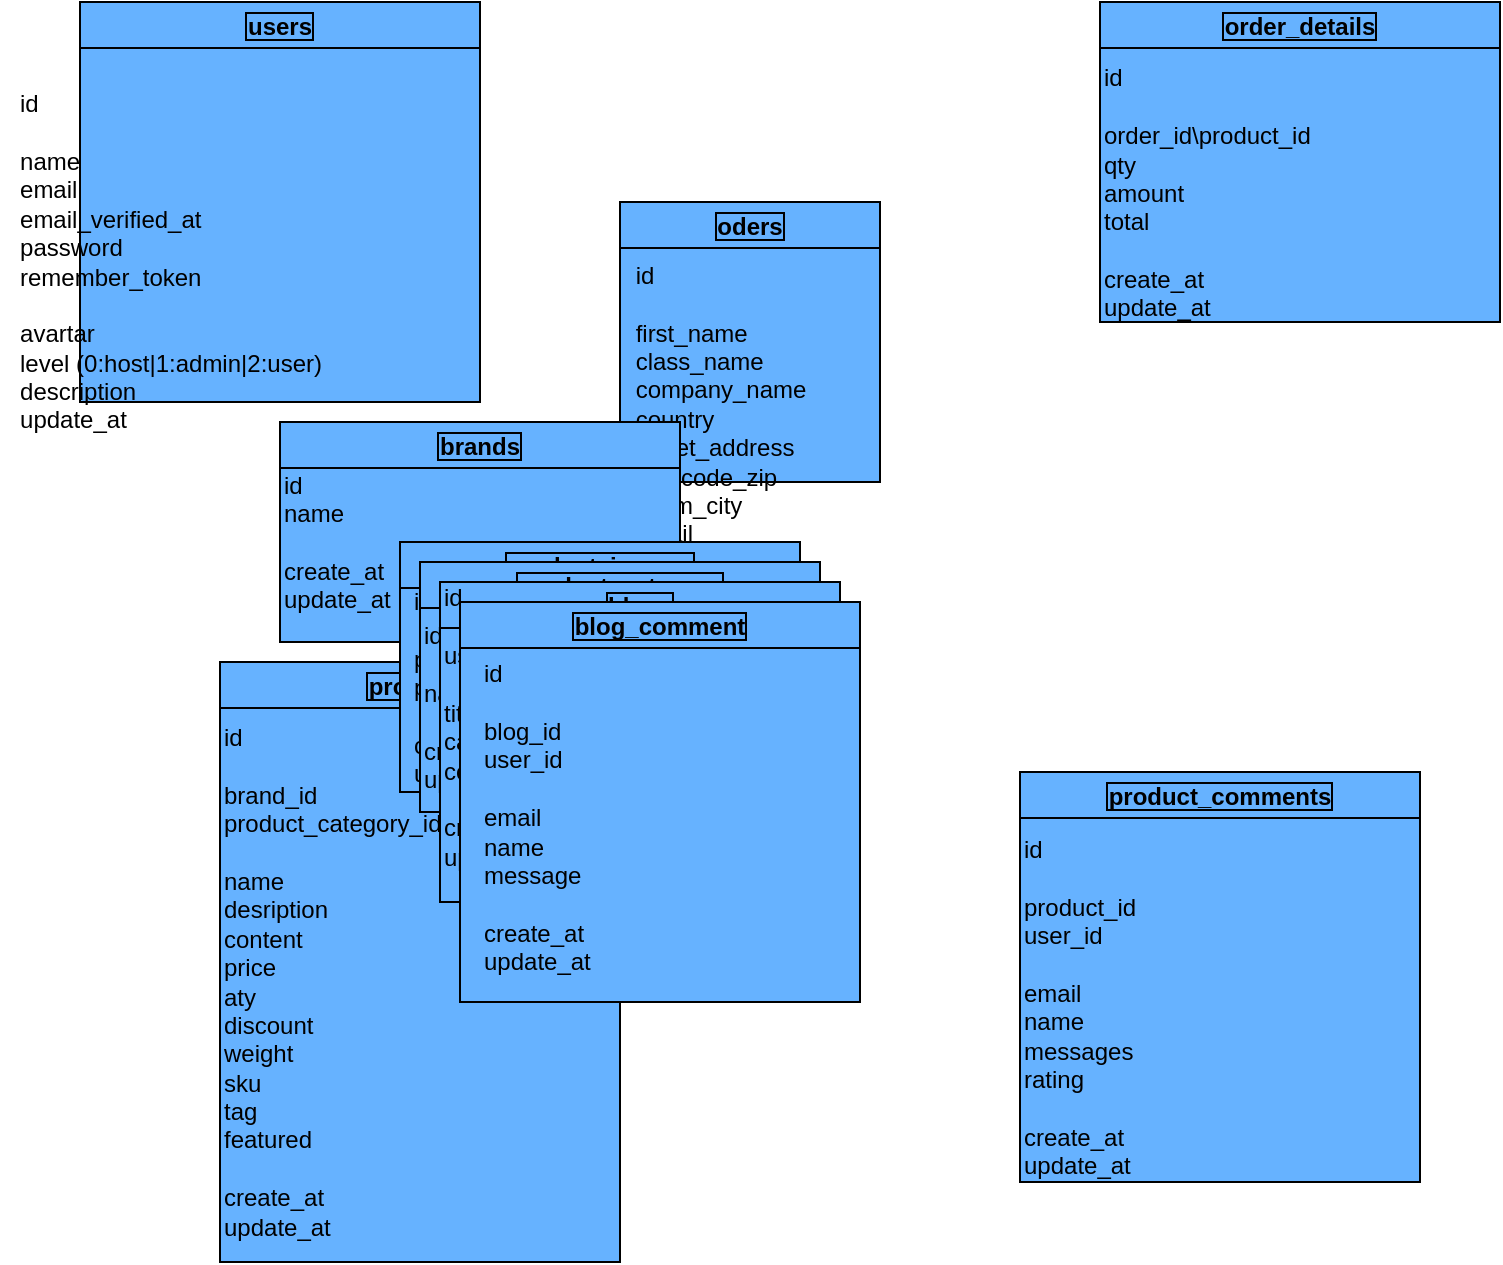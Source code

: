 <mxfile version="18.1.2" type="github">
  <diagram id="T4dnWcBQCs_vMEKI9DX1" name="Page-1">
    <mxGraphModel dx="1108" dy="482" grid="1" gridSize="10" guides="1" tooltips="1" connect="1" arrows="1" fold="1" page="1" pageScale="1" pageWidth="850" pageHeight="1100" math="0" shadow="0">
      <root>
        <mxCell id="0" />
        <mxCell id="1" parent="0" />
        <mxCell id="f3Y6MoSRswVl3ZdiLO-H-28" value="users" style="swimlane;rounded=0;shadow=0;glass=0;labelBackgroundColor=#66B2FF;labelBorderColor=default;sketch=0;fillColor=#66B2FF;gradientColor=#66B2FF;swimlaneFillColor=#66B2FF;" vertex="1" parent="1">
          <mxGeometry x="60" y="10" width="200" height="200" as="geometry" />
        </mxCell>
        <mxCell id="f3Y6MoSRswVl3ZdiLO-H-29" value="&lt;div style=&quot;text-align: left;&quot;&gt;&lt;span style=&quot;background-color: initial;&quot;&gt;id&lt;/span&gt;&lt;/div&gt;&lt;div style=&quot;text-align: left;&quot;&gt;&lt;br&gt;&lt;/div&gt;&lt;div style=&quot;text-align: left;&quot;&gt;&lt;span style=&quot;background-color: initial;&quot;&gt;name&lt;/span&gt;&lt;/div&gt;&lt;div style=&quot;text-align: left;&quot;&gt;&lt;span style=&quot;background-color: initial;&quot;&gt;email&lt;/span&gt;&lt;/div&gt;&lt;div style=&quot;text-align: left;&quot;&gt;&lt;span style=&quot;background-color: initial;&quot;&gt;email_verified_at&lt;/span&gt;&lt;/div&gt;&lt;div style=&quot;text-align: left;&quot;&gt;&lt;span style=&quot;background-color: initial;&quot;&gt;password&lt;/span&gt;&lt;/div&gt;&lt;div style=&quot;text-align: left;&quot;&gt;&lt;span style=&quot;background-color: initial;&quot;&gt;remember_token&lt;/span&gt;&lt;/div&gt;&lt;div style=&quot;text-align: left;&quot;&gt;&lt;span style=&quot;background-color: initial;&quot;&gt;&lt;br&gt;&lt;/span&gt;&lt;/div&gt;&lt;div style=&quot;text-align: left;&quot;&gt;&lt;span style=&quot;background-color: initial;&quot;&gt;avartar&lt;/span&gt;&lt;/div&gt;&lt;div style=&quot;text-align: left;&quot;&gt;&lt;span style=&quot;background-color: initial;&quot;&gt;level (0:host|1:admin|2:user)&lt;/span&gt;&lt;/div&gt;&lt;div style=&quot;text-align: left;&quot;&gt;&lt;span style=&quot;background-color: initial;&quot;&gt;description&lt;/span&gt;&lt;/div&gt;&lt;div style=&quot;text-align: left;&quot;&gt;&lt;span style=&quot;background-color: initial;&quot;&gt;update_at&lt;/span&gt;&lt;/div&gt;" style="text;html=1;align=center;verticalAlign=middle;resizable=0;points=[];autosize=1;strokeColor=none;fillColor=none;" vertex="1" parent="f3Y6MoSRswVl3ZdiLO-H-28">
          <mxGeometry x="-40" y="45" width="170" height="170" as="geometry" />
        </mxCell>
        <mxCell id="f3Y6MoSRswVl3ZdiLO-H-31" value="oders" style="swimlane;rounded=0;shadow=0;glass=0;labelBackgroundColor=#66B2FF;labelBorderColor=default;sketch=0;fillColor=#66B2FF;gradientColor=#66B2FF;swimlaneFillColor=#66B2FF;" vertex="1" parent="1">
          <mxGeometry x="330" y="110" width="130" height="140" as="geometry" />
        </mxCell>
        <mxCell id="f3Y6MoSRswVl3ZdiLO-H-32" value="&lt;div style=&quot;text-align: left;&quot;&gt;&lt;span style=&quot;background-color: initial;&quot;&gt;id&lt;/span&gt;&lt;/div&gt;&lt;div style=&quot;text-align: left;&quot;&gt;&lt;br&gt;&lt;/div&gt;&lt;div style=&quot;text-align: left;&quot;&gt;&lt;span style=&quot;background-color: initial;&quot;&gt;first_name&lt;/span&gt;&lt;/div&gt;&lt;div style=&quot;text-align: left;&quot;&gt;class_name&lt;span style=&quot;background-color: initial;&quot;&gt;&lt;br&gt;&lt;/span&gt;&lt;/div&gt;&lt;div style=&quot;text-align: left;&quot;&gt;company_name&lt;/div&gt;&lt;div style=&quot;text-align: left;&quot;&gt;country&lt;/div&gt;&lt;div style=&quot;text-align: left;&quot;&gt;street_address&lt;/div&gt;&lt;div style=&quot;text-align: left;&quot;&gt;postcode_zip&lt;/div&gt;&lt;div style=&quot;text-align: left;&quot;&gt;towm_city&lt;/div&gt;&lt;div style=&quot;text-align: left;&quot;&gt;email&lt;/div&gt;&lt;div style=&quot;text-align: left;&quot;&gt;phone&lt;/div&gt;&lt;div style=&quot;text-align: left;&quot;&gt;&lt;br&gt;&lt;/div&gt;&lt;div style=&quot;text-align: left;&quot;&gt;create_at&lt;/div&gt;&lt;div style=&quot;text-align: left;&quot;&gt;update_at&lt;/div&gt;" style="text;html=1;align=center;verticalAlign=middle;resizable=0;points=[];autosize=1;strokeColor=none;fillColor=none;" vertex="1" parent="f3Y6MoSRswVl3ZdiLO-H-31">
          <mxGeometry y="30" width="100" height="200" as="geometry" />
        </mxCell>
        <mxCell id="f3Y6MoSRswVl3ZdiLO-H-33" value="brands" style="swimlane;rounded=0;shadow=0;glass=0;labelBackgroundColor=#66B2FF;labelBorderColor=default;sketch=0;fillColor=#66B2FF;gradientColor=#66B2FF;swimlaneFillColor=#66B2FF;" vertex="1" parent="1">
          <mxGeometry x="160" y="220" width="200" height="110" as="geometry" />
        </mxCell>
        <mxCell id="f3Y6MoSRswVl3ZdiLO-H-34" value="&lt;div style=&quot;&quot;&gt;id&lt;/div&gt;&lt;div style=&quot;&quot;&gt;name&lt;/div&gt;&lt;div style=&quot;&quot;&gt;&lt;br&gt;&lt;/div&gt;&lt;div style=&quot;&quot;&gt;create_at&lt;/div&gt;&lt;div style=&quot;&quot;&gt;update_at&lt;/div&gt;" style="text;html=1;align=left;verticalAlign=middle;resizable=0;points=[];autosize=1;strokeColor=none;fillColor=none;" vertex="1" parent="f3Y6MoSRswVl3ZdiLO-H-33">
          <mxGeometry y="20" width="70" height="80" as="geometry" />
        </mxCell>
        <mxCell id="f3Y6MoSRswVl3ZdiLO-H-35" value="order_details" style="swimlane;rounded=0;shadow=0;glass=0;labelBackgroundColor=#66B2FF;labelBorderColor=default;sketch=0;fillColor=#66B2FF;gradientColor=#66B2FF;swimlaneFillColor=#66B2FF;" vertex="1" parent="1">
          <mxGeometry x="570" y="10" width="200" height="160" as="geometry" />
        </mxCell>
        <mxCell id="f3Y6MoSRswVl3ZdiLO-H-36" value="&lt;div style=&quot;&quot;&gt;id&lt;/div&gt;&lt;div style=&quot;&quot;&gt;&lt;br&gt;&lt;/div&gt;&lt;div style=&quot;&quot;&gt;order_id\product_id&lt;/div&gt;&lt;div style=&quot;&quot;&gt;qty&lt;/div&gt;&lt;div style=&quot;&quot;&gt;amount&lt;/div&gt;&lt;div style=&quot;&quot;&gt;total&lt;/div&gt;&lt;div style=&quot;&quot;&gt;&lt;br&gt;&lt;/div&gt;&lt;div style=&quot;&quot;&gt;create_at&lt;/div&gt;&lt;div style=&quot;&quot;&gt;update_at&lt;/div&gt;&lt;div style=&quot;&quot;&gt;&lt;br&gt;&lt;/div&gt;&lt;div style=&quot;&quot;&gt;&lt;br&gt;&lt;/div&gt;" style="text;html=1;align=left;verticalAlign=middle;resizable=0;points=[];autosize=1;strokeColor=none;fillColor=none;" vertex="1" parent="f3Y6MoSRswVl3ZdiLO-H-35">
          <mxGeometry y="30" width="120" height="160" as="geometry" />
        </mxCell>
        <mxCell id="f3Y6MoSRswVl3ZdiLO-H-37" value="products" style="swimlane;rounded=0;shadow=0;glass=0;labelBackgroundColor=#66B2FF;labelBorderColor=default;sketch=0;fillColor=#66B2FF;gradientColor=#66B2FF;swimlaneFillColor=#66B2FF;startSize=23;" vertex="1" parent="1">
          <mxGeometry x="130" y="340" width="200" height="300" as="geometry" />
        </mxCell>
        <mxCell id="f3Y6MoSRswVl3ZdiLO-H-38" value="id&lt;br&gt;&lt;br&gt;brand_id&lt;br&gt;product_category_id&lt;br&gt;&lt;br&gt;name&lt;br&gt;desription&lt;br&gt;content&lt;br&gt;price&lt;br&gt;aty&lt;br&gt;discount&lt;br&gt;weight&lt;br&gt;sku&lt;br&gt;tag&lt;br&gt;featured&lt;br&gt;&lt;br&gt;create_at&lt;br&gt;update_at&lt;br&gt;" style="text;html=1;align=left;verticalAlign=middle;resizable=0;points=[];autosize=1;strokeColor=none;fillColor=none;" vertex="1" parent="f3Y6MoSRswVl3ZdiLO-H-37">
          <mxGeometry y="30" width="120" height="260" as="geometry" />
        </mxCell>
        <mxCell id="f3Y6MoSRswVl3ZdiLO-H-41" value="product_comments" style="swimlane;rounded=0;shadow=0;glass=0;labelBackgroundColor=#66B2FF;labelBorderColor=default;sketch=0;fillColor=#66B2FF;gradientColor=#66B2FF;swimlaneFillColor=#66B2FF;" vertex="1" parent="1">
          <mxGeometry x="530" y="395" width="200" height="205" as="geometry" />
        </mxCell>
        <mxCell id="f3Y6MoSRswVl3ZdiLO-H-42" value="&lt;div style=&quot;&quot;&gt;id&lt;/div&gt;&lt;div style=&quot;&quot;&gt;&lt;br&gt;&lt;/div&gt;&lt;div style=&quot;&quot;&gt;product_id&lt;/div&gt;&lt;div style=&quot;&quot;&gt;user_id&lt;/div&gt;&lt;div style=&quot;&quot;&gt;&lt;br&gt;&lt;/div&gt;&lt;div style=&quot;&quot;&gt;email&lt;/div&gt;&lt;div style=&quot;&quot;&gt;name&lt;/div&gt;&lt;div style=&quot;&quot;&gt;messages&lt;/div&gt;&lt;div style=&quot;&quot;&gt;rating&lt;/div&gt;&lt;div style=&quot;&quot;&gt;&lt;br&gt;&lt;/div&gt;&lt;div style=&quot;&quot;&gt;create_at&lt;/div&gt;&lt;div style=&quot;&quot;&gt;update_at&lt;/div&gt;&lt;div style=&quot;&quot;&gt;&lt;br&gt;&lt;/div&gt;" style="text;html=1;align=left;verticalAlign=middle;resizable=0;points=[];autosize=1;strokeColor=none;fillColor=none;" vertex="1" parent="f3Y6MoSRswVl3ZdiLO-H-41">
          <mxGeometry y="30" width="70" height="190" as="geometry" />
        </mxCell>
        <mxCell id="f3Y6MoSRswVl3ZdiLO-H-46" value="product_images" style="swimlane;rounded=0;shadow=0;glass=0;labelBackgroundColor=#66B2FF;labelBorderColor=default;sketch=0;fillColor=#66B2FF;gradientColor=#66B2FF;swimlaneFillColor=#66B2FF;" vertex="1" parent="1">
          <mxGeometry x="220" y="280" width="200" height="125" as="geometry" />
        </mxCell>
        <mxCell id="f3Y6MoSRswVl3ZdiLO-H-47" value="&lt;div style=&quot;&quot;&gt;id&lt;/div&gt;&lt;div style=&quot;&quot;&gt;&lt;br&gt;&lt;/div&gt;&lt;div style=&quot;&quot;&gt;product_id&lt;/div&gt;&lt;div style=&quot;&quot;&gt;path&lt;/div&gt;&lt;div style=&quot;&quot;&gt;&lt;br&gt;&lt;/div&gt;&lt;div style=&quot;&quot;&gt;create_at&lt;/div&gt;&lt;div style=&quot;&quot;&gt;update_id&lt;/div&gt;&lt;div style=&quot;&quot;&gt;&lt;br&gt;&lt;/div&gt;" style="text;html=1;align=left;verticalAlign=middle;resizable=0;points=[];autosize=1;strokeColor=none;fillColor=none;" vertex="1" parent="f3Y6MoSRswVl3ZdiLO-H-46">
          <mxGeometry x="5" y="20" width="70" height="120" as="geometry" />
        </mxCell>
        <mxCell id="f3Y6MoSRswVl3ZdiLO-H-48" value="product_category" style="swimlane;rounded=0;shadow=0;glass=0;labelBackgroundColor=#66B2FF;labelBorderColor=default;sketch=0;fillColor=#66B2FF;gradientColor=#66B2FF;swimlaneFillColor=#66B2FF;" vertex="1" parent="1">
          <mxGeometry x="230" y="290" width="200" height="125" as="geometry" />
        </mxCell>
        <mxCell id="f3Y6MoSRswVl3ZdiLO-H-49" value="&lt;div style=&quot;&quot;&gt;id&lt;/div&gt;&lt;div style=&quot;&quot;&gt;&lt;br&gt;&lt;/div&gt;&lt;div style=&quot;&quot;&gt;name&lt;/div&gt;&lt;div style=&quot;&quot;&gt;&lt;br&gt;&lt;/div&gt;&lt;div style=&quot;&quot;&gt;create_at&lt;/div&gt;&lt;div style=&quot;&quot;&gt;update_at&lt;/div&gt;&lt;div style=&quot;&quot;&gt;&lt;br&gt;&lt;/div&gt;" style="text;html=1;align=left;verticalAlign=middle;resizable=0;points=[];autosize=1;strokeColor=none;fillColor=none;" vertex="1" parent="f3Y6MoSRswVl3ZdiLO-H-48">
          <mxGeometry y="30" width="70" height="100" as="geometry" />
        </mxCell>
        <mxCell id="f3Y6MoSRswVl3ZdiLO-H-50" value="blogs" style="swimlane;rounded=0;shadow=0;glass=0;labelBackgroundColor=#66B2FF;labelBorderColor=default;sketch=0;fillColor=#66B2FF;gradientColor=#66B2FF;swimlaneFillColor=#66B2FF;startSize=23;" vertex="1" parent="1">
          <mxGeometry x="240" y="300" width="200" height="160" as="geometry" />
        </mxCell>
        <mxCell id="f3Y6MoSRswVl3ZdiLO-H-51" value="&lt;div style=&quot;&quot;&gt;id&lt;/div&gt;&lt;div style=&quot;&quot;&gt;&lt;br&gt;&lt;/div&gt;&lt;div style=&quot;&quot;&gt;user_id&lt;/div&gt;&lt;div style=&quot;&quot;&gt;&lt;br&gt;&lt;/div&gt;&lt;div style=&quot;&quot;&gt;title&lt;/div&gt;&lt;div style=&quot;&quot;&gt;category&lt;/div&gt;&lt;div style=&quot;&quot;&gt;content&lt;/div&gt;&lt;div style=&quot;&quot;&gt;&lt;br&gt;&lt;/div&gt;&lt;div style=&quot;&quot;&gt;create_at&lt;/div&gt;&lt;div style=&quot;&quot;&gt;update_at&lt;/div&gt;&lt;div style=&quot;&quot;&gt;&lt;br&gt;&lt;/div&gt;" style="text;html=1;align=left;verticalAlign=middle;resizable=0;points=[];autosize=1;strokeColor=none;fillColor=none;" vertex="1" parent="f3Y6MoSRswVl3ZdiLO-H-50">
          <mxGeometry width="70" height="160" as="geometry" />
        </mxCell>
        <mxCell id="f3Y6MoSRswVl3ZdiLO-H-52" value="blog_comment" style="swimlane;rounded=0;shadow=0;glass=0;labelBackgroundColor=#66B2FF;labelBorderColor=default;sketch=0;fillColor=#66B2FF;gradientColor=#66B2FF;swimlaneFillColor=#66B2FF;startSize=23;" vertex="1" parent="1">
          <mxGeometry x="250" y="310" width="200" height="200" as="geometry" />
        </mxCell>
        <mxCell id="f3Y6MoSRswVl3ZdiLO-H-53" value="&lt;div style=&quot;&quot;&gt;id&lt;/div&gt;&lt;div style=&quot;&quot;&gt;&lt;br&gt;&lt;/div&gt;&lt;div style=&quot;&quot;&gt;blog_id&lt;/div&gt;&lt;div style=&quot;&quot;&gt;user_id&lt;/div&gt;&lt;div style=&quot;&quot;&gt;&lt;br&gt;&lt;/div&gt;&lt;div style=&quot;&quot;&gt;email&lt;/div&gt;&lt;div style=&quot;&quot;&gt;name&lt;/div&gt;&lt;div style=&quot;&quot;&gt;message&lt;/div&gt;&lt;div style=&quot;&quot;&gt;&lt;br&gt;&lt;/div&gt;&lt;div style=&quot;&quot;&gt;create_at&lt;/div&gt;&lt;div style=&quot;&quot;&gt;update_at&lt;/div&gt;&lt;div style=&quot;&quot;&gt;&lt;br&gt;&lt;/div&gt;" style="text;html=1;align=left;verticalAlign=middle;resizable=0;points=[];autosize=1;strokeColor=none;fillColor=none;" vertex="1" parent="f3Y6MoSRswVl3ZdiLO-H-52">
          <mxGeometry x="10" y="30" width="70" height="170" as="geometry" />
        </mxCell>
      </root>
    </mxGraphModel>
  </diagram>
</mxfile>
